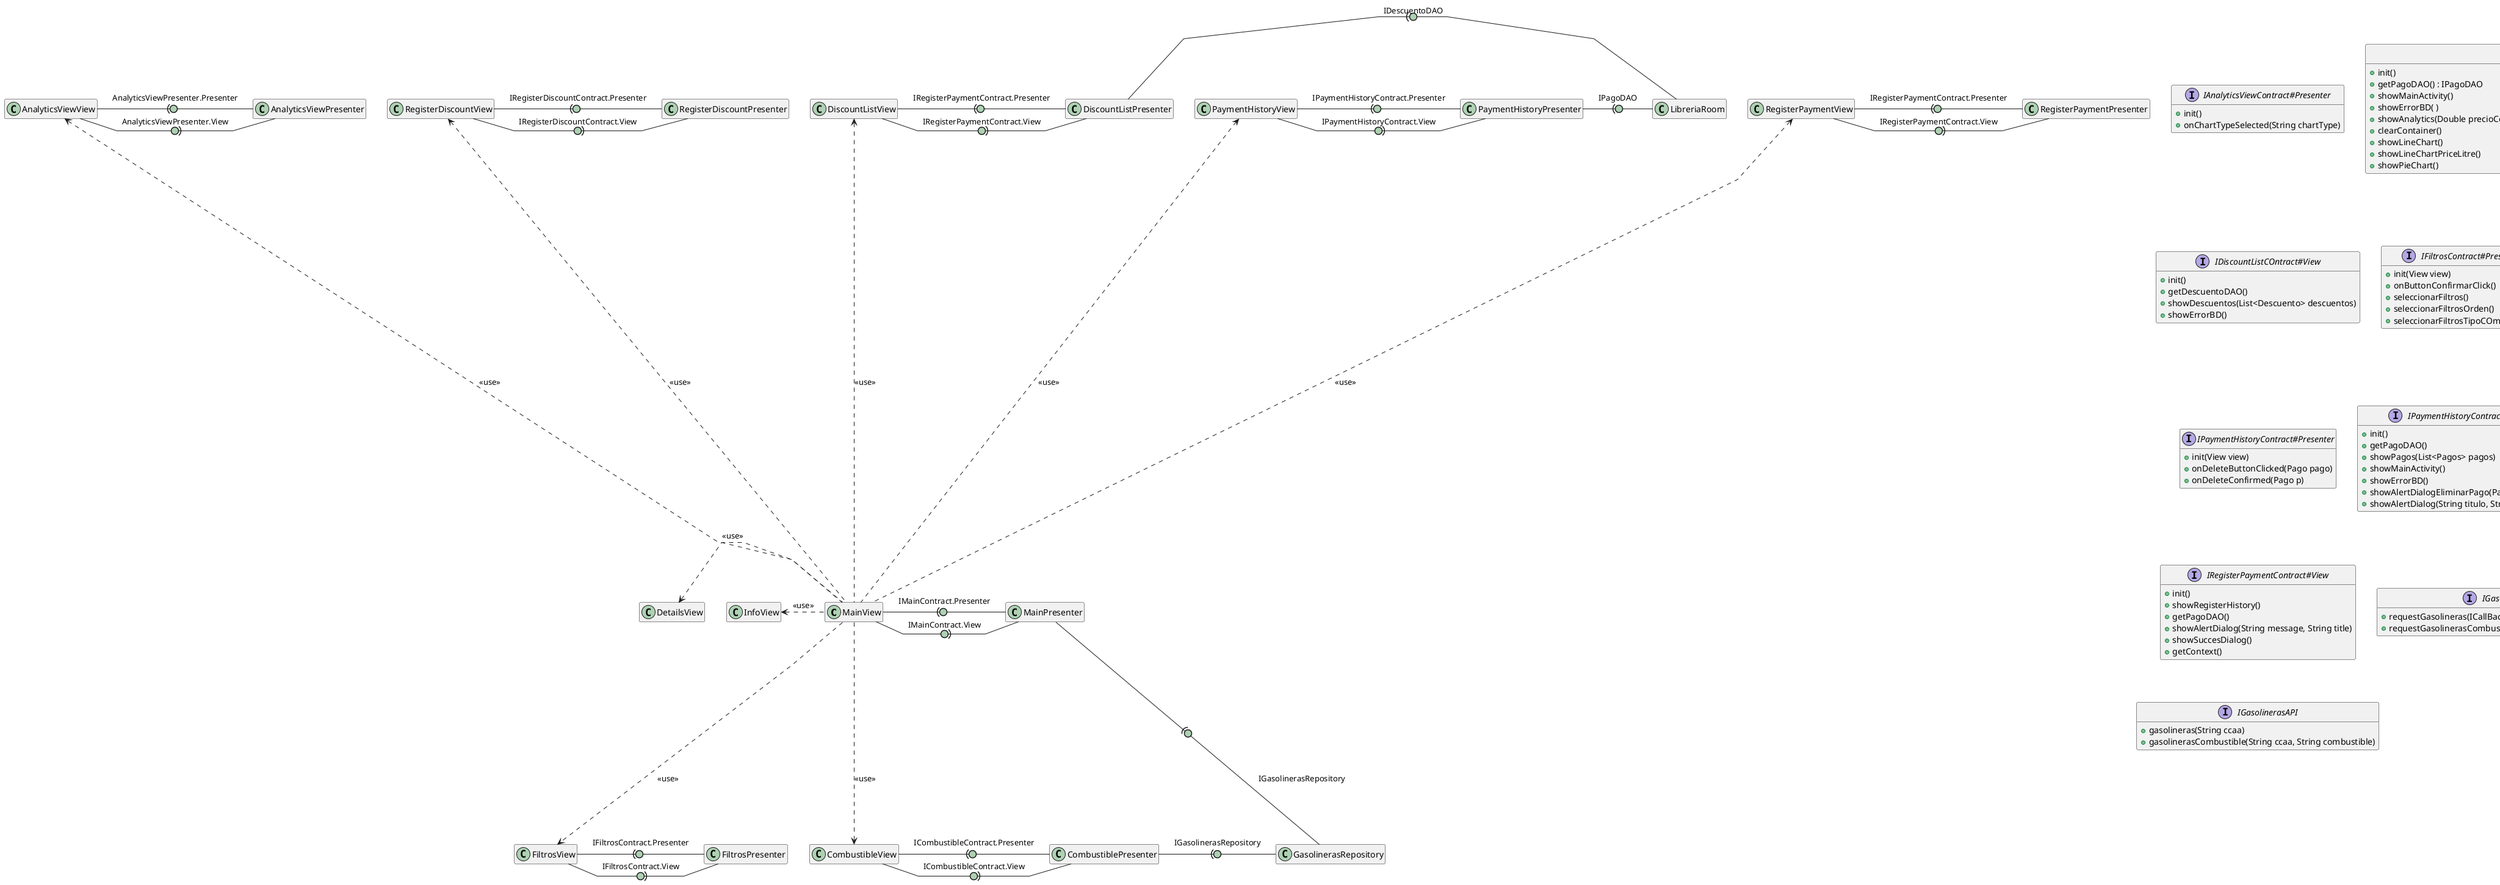 @startuml
hide empty members
skinparam linetype polyline
skinparam arrowLollipopColor #ADD1B2

MainView -right(0- MainPresenter : IMainContract.Presenter
MainView -right0)- MainPresenter : IMainContract.View
MainPresenter -right(0- GasolinerasRepository : IGasolinerasRepository
MainView -left..-> InfoView : <<use>>
MainView -left..-> DetailsView : <<use>>
MainView -down..-> FiltrosView : <<use>>
MainView -down..-> CombustibleView : <<use>>
MainView -up..-> PaymentHistoryView : <<use>>
MainView -up..-> RegisterPaymentView: <<use>>
MainView -up..-> DiscountListView: <<use>>
MainView -up..-> RegisterDiscountView: <<use>>
MainView -up..-> AnalyticsViewView: <<use>>


FiltrosView -right(0- FiltrosPresenter: IFiltrosContract.Presenter
FiltrosView -right0)- FiltrosPresenter : IFiltrosContract.View

CombustibleView -right(0- CombustiblePresenter: ICombustibleContract.Presenter
CombustibleView -right0)- CombustiblePresenter : ICombustibleContract.View
CombustiblePresenter -right(0- GasolinerasRepository : IGasolinerasRepository


PaymentHistoryView -right(0- PaymentHistoryPresenter: IPaymentHistoryContract.Presenter
PaymentHistoryView-right0)- PaymentHistoryPresenter : IPaymentHistoryContract.View
PaymentHistoryPresenter -right(0- LibreriaRoom: IPagoDAO 

RegisterPaymentView-right(0- RegisterPaymentPresenter: IRegisterPaymentContract.Presenter
RegisterPaymentView-right0)- RegisterPaymentPresenter : IRegisterPaymentContract.View

DiscountListView-right(0- DiscountListPresenter: IRegisterPaymentContract.Presenter
DiscountListView-right0)- DiscountListPresenter: IRegisterPaymentContract.View
DiscountListPresenter -right(0- LibreriaRoom: IDescuentoDAO 

RegisterDiscountView-right(0- RegisterDiscountPresenter: IRegisterDiscountContract.Presenter
RegisterDiscountView-right0)- RegisterDiscountPresenter: IRegisterDiscountContract.View

AnalyticsViewView -right(0- AnalyticsViewPresenter : AnalyticsViewPresenter.Presenter
AnalyticsViewView-right0)- AnalyticsViewPresenter: AnalyticsViewPresenter.View


interface IAnalyticsViewContract#Presenter {
    + init()
    + onChartTypeSelected(String chartType)
}

interface IAnalyticsViewContract#View {
    + init()
    + getPagoDAO() : IPagoDAO
    + showMainActivity()
    + showErrorBD( )
    + showAnalytics(Double precioCombustibleMedio, Double litrosPromedio, Double litrosTotales, Double gastoTotal)
    + clearContainer()
    + showLineChart()
    + showLineChartPriceLitre()
    + showPieChart()
}

interface ICombustileContract#Presenter {
    + init(View view, TipoCombustible tipoCombustible)
    + onStationClicked(Gasolinera station)
    + onMenuInfoClicked()
    + onMenuHistoryClicked()
    + onMenuFiltrosClicked()
    + onMenuDescuentosClicked()
}

interface ICombustileContract#View {
    + init()
    + getGasolinerasRepository()
    + showStations(List<Gasolinera> stations)
    + showLoadCorrect(int stations)
    + showLoadError()
    + showStationDetails(Gasolinera station)
    + showInfoActivity()
    + showHistoryActivity()
    + showFiltrosActivity()
    + showDescuentosActivity()
}

interface IDiscountListCOntract#Presenter {
    + init(View view)
}

interface IDiscountListCOntract#View {
    + init()
    + getDescuentoDAO()
    + showDescuentos(List<Descuento> descuentos)
    + showErrorBD()
}

interface IFiltrosContract#Presenter {
    + init(View view)
    + onButtonConfirmarClick()
    + seleccionarFiltros()
    + seleccionarFiltrosOrden()
    + seleccionarFiltrosTipoCOmbustible()
}

interface IFiltrosContract#View {
    + lanzarBusquedaConFiltros()
    + opcionesIniciales()
}

interface IMainContract#Presenter {
    + init(View view)
    + onStationClicked(Gasolinera station)
    + onMenuInfoClicked()
    + onMenuHistoryClicked()
    + onMenuFiltrosClicked()
    + onMenuDescuentosClicked()
}

interface IMainContract#View {
    + init()
    + getGasolinerasRepository() : IGasolinerasRepository
    + showStations(List<Gasolinera> stations)
    + showLoadCorrect(int stations)
    + showLoadError()
    + showStationDetails(Gasolinera station)
    + showInfoActivity()
    + showHistoryActivity()
    + howFiltrosActivity()
    + showDescuentosActivity()
}

interface IPaymentHistoryContract#Presenter {
    + init(View view)
    + onDeleteButtonClicked(Pago pago)
    + onDeleteConfirmed(Pago p)
}

interface IPaymentHistoryContract#View {
    + init()
    + getPagoDAO()
    + showPagos(List<Pagos> pagos)
    + showMainActivity()
    + showErrorBD()
    + showAlertDialogEliminarPago(Pago pago)
    + showAlertDialog(String titulo, String mensaje)
}

interface IRegisterDiscountContract#Presenter {
    + init(VIew view)
    + onRegisterDiscountClicked(Descuento descuento)
    + onCancelRegistryClicked()
}

interface IRegisterDiscountContract#View {
    + init()
    + showDiscountHIstory()
    + showAlertDialog(String message, String title)
    + getDescuentoDAO()
    + getContext()
    + showSuccesDialog()

}

interface IRegisterPaymentContract#Presenter {
    + init(View view)
    + onRegisterPaymentClicked(String tipoGasolina, String nombreGasolinera, String precioPorLitro, String cantidad)
    + onMenuBackArrowClick()
}

interface IRegisterPaymentContract#View {
    + init()
    + showRegisterHistory()
    + getPagoDAO()
    + showAlertDialog(String message, String title)
    + showSuccesDialog()
    + getContext()
}

interface IGasolinerasRepository {
    + requestGasolineras(ICallBack cb, String ccaa)
    + requestGasolinerasCombustible(ICallBack cb, String combustible)
}

interface ICallBack {
    + onSuccess(List<Gasolinera> gasolineras)
    + onFailure(Throwable e)
}

interface IPagoDAO {
    + getAll()
    + loadAllByIds(int[] pagosIds)
    + findByName(String stationName)
    + insertAll(Pago pagos)
    + delete(Pago pago)
    + vaciaBD()

}

interface IDescuentoDAO {
    + getAll()
    + loadAllByIds(int[] discountsIds)
    + findByName(String discountName)
    + insertAll(Descuento descunetos)
    + delete(Descuento descuento)
    + update(boolean activo, String nombre)
    + vaciaBD()
}

interface IGasolinerasAPI {
    + gasolineras(String ccaa)
    + gasolinerasCombustible(String ccaa, String combustible)
}
@enduml
